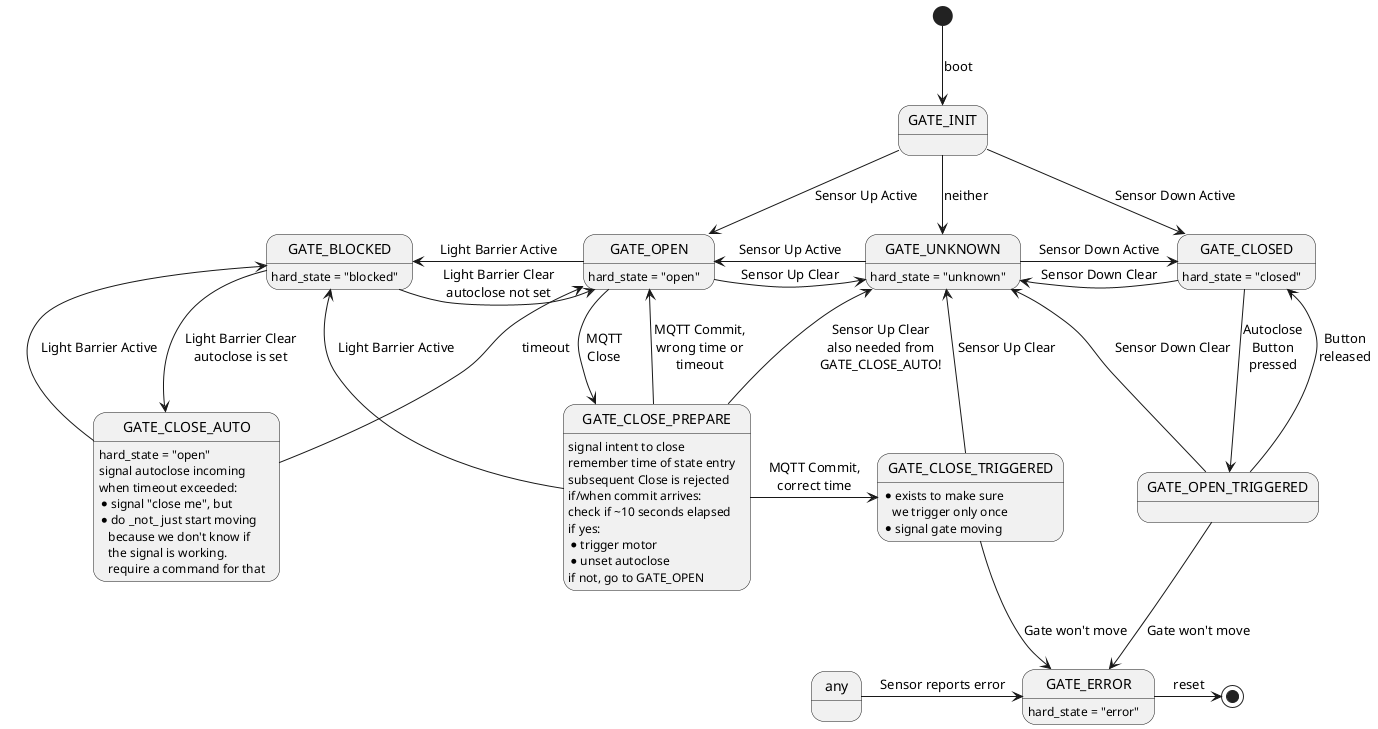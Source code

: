 @startuml statemachine

[*] --> GATE_INIT : boot

GATE_INIT    -down-> GATE_CLOSED   : Sensor Down Active
GATE_INIT    -down-> GATE_OPEN     : Sensor Up Active
GATE_INIT    -down-> GATE_UNKNOWN  : neither

GATE_BLOCKED -right-> GATE_OPEN    : Light Barrier Clear\nautoclose not set
GATE_OPEN    -left->  GATE_BLOCKED : Light Barrier Active

GATE_UNKNOWN -right-> GATE_CLOSED  : Sensor Down Active
GATE_CLOSED  -left->  GATE_UNKNOWN : Sensor Down Clear

GATE_OPEN    -right-> GATE_UNKNOWN : Sensor Up Clear
GATE_UNKNOWN -left->  GATE_OPEN    : Sensor Up Active

GATE_OPEN:    hard_state = "open"
GATE_UNKNOWN: hard_state = "unknown"
GATE_CLOSED:  hard_state = "closed"
GATE_BLOCKED: hard_state = "blocked"


GATE_BLOCKED    -down->  GATE_CLOSE_AUTO    : Light Barrier Clear\nautoclose is set
GATE_CLOSE_AUTO -up->    GATE_BLOCKED       : Light Barrier Active
GATE_CLOSE_AUTO -up->    GATE_OPEN          : timeout
GATE_CLOSE_AUTO : hard_state = "open"
GATE_CLOSE_AUTO : signal autoclose incoming
GATE_CLOSE_AUTO : when timeout exceeded:
GATE_CLOSE_AUTO : * signal "close me", but
GATE_CLOSE_AUTO : * do _not_ just start moving\n   because we don't know if\n   the signal is working.\n   require a command for that

GATE_OPEN    -down->  GATE_CLOSE_PREPARE : MQTT\nClose
GATE_CLOSE_PREPARE: signal intent to close
GATE_CLOSE_PREPARE: remember time of state entry
GATE_CLOSE_PREPARE: subsequent Close is rejected
GATE_CLOSE_PREPARE: if/when commit arrives:
GATE_CLOSE_PREPARE: check if ~10 seconds elapsed
GATE_CLOSE_PREPARE: if yes:
GATE_CLOSE_PREPARE: * trigger motor
GATE_CLOSE_PREPARE: * unset autoclose
GATE_CLOSE_PREPARE: if not, go to GATE_OPEN

GATE_CLOSE_PREPARE   -up->     GATE_BLOCKED         : Light Barrier Active
GATE_CLOSE_PREPARE   -up->     GATE_UNKNOWN         : Sensor Up Clear\nalso needed from\nGATE_CLOSE_AUTO!
GATE_CLOSE_PREPARE   -up->     GATE_OPEN            : MQTT Commit,\nwrong time or\ntimeout
GATE_CLOSE_PREPARE   -right->  GATE_CLOSE_TRIGGERED : MQTT Commit,\ncorrect time

GATE_CLOSE_TRIGGERED -up->     GATE_UNKNOWN         : Sensor Up Clear
GATE_CLOSE_TRIGGERED -down->   GATE_ERROR           : Gate won't move
GATE_CLOSE_TRIGGERED: * exists to make sure\n   we trigger only once
GATE_CLOSE_TRIGGERED: * signal gate moving

GATE_ERROR           -right->  [*] : reset
GATE_ERROR: hard_state = "error"

GATE_CLOSED         -down-> GATE_OPEN_TRIGGERED : Autoclose\nButton\npressed
GATE_OPEN_TRIGGERED -up->   GATE_CLOSED         : Button\nreleased
GATE_OPEN_TRIGGERED -up->   GATE_UNKNOWN        : Sensor Down Clear
GATE_OPEN_TRIGGERED -down-> GATE_ERROR          : Gate won't move

any -right-> GATE_ERROR : Sensor reports error

@enduml
